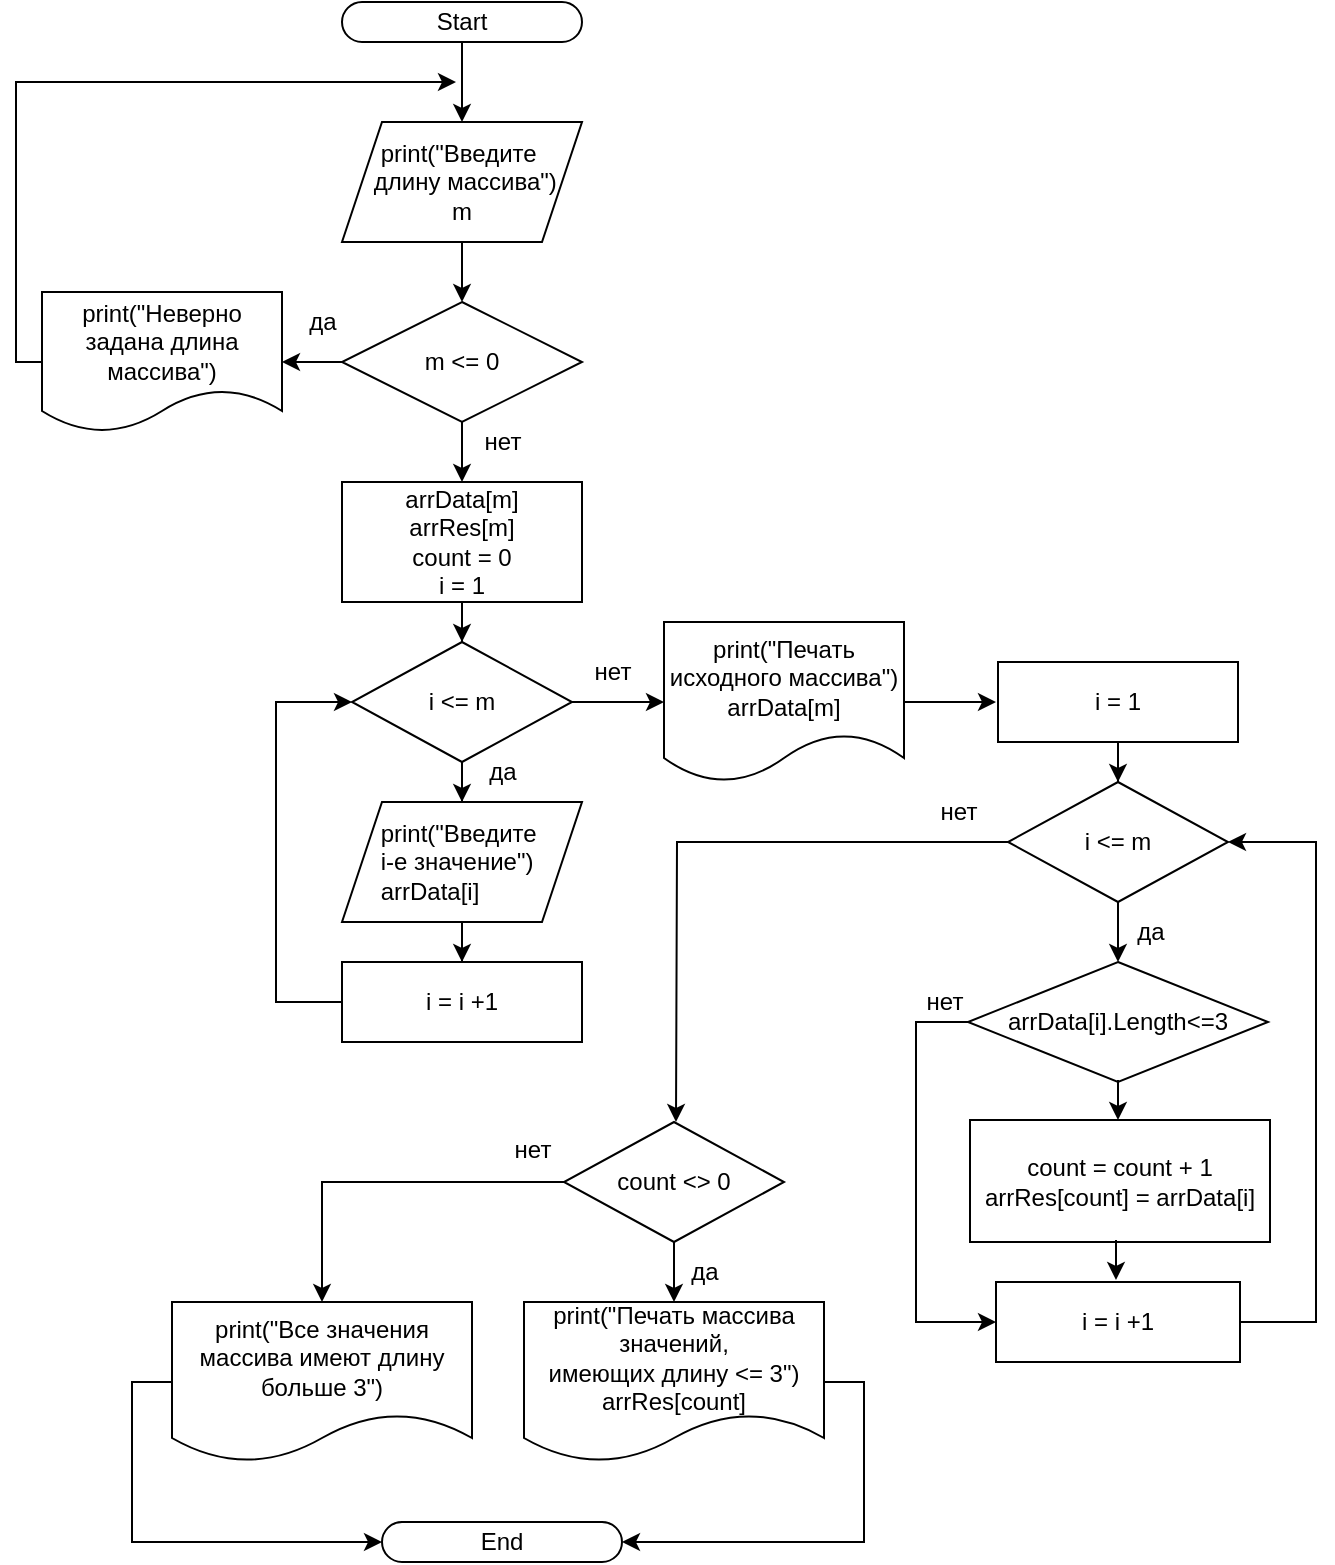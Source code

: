 <mxfile version="20.8.10" type="device"><diagram id="qmtce-Q9oafv_YTdBibC" name="Алгоритм программы"><mxGraphModel dx="1036" dy="1775" grid="1" gridSize="10" guides="1" tooltips="1" connect="1" arrows="1" fold="1" page="1" pageScale="1" pageWidth="827" pageHeight="1169" math="0" shadow="0"><root><mxCell id="0"/><mxCell id="1" parent="0"/><mxCell id="5l9IlrThDvZC1cE0xnB5-3" value="" style="edgeStyle=orthogonalEdgeStyle;rounded=0;orthogonalLoop=1;jettySize=auto;html=1;" parent="1" source="5l9IlrThDvZC1cE0xnB5-1" target="5l9IlrThDvZC1cE0xnB5-2" edge="1"><mxGeometry relative="1" as="geometry"/></mxCell><mxCell id="5l9IlrThDvZC1cE0xnB5-1" value="Start" style="rounded=1;whiteSpace=wrap;html=1;arcSize=50;" parent="1" vertex="1"><mxGeometry x="193" y="-1160" width="120" height="20" as="geometry"/></mxCell><mxCell id="9s0QwgTD6ydYw5uyXTK1-2" value="" style="edgeStyle=orthogonalEdgeStyle;rounded=0;orthogonalLoop=1;jettySize=auto;html=1;" parent="1" source="5l9IlrThDvZC1cE0xnB5-2" target="9s0QwgTD6ydYw5uyXTK1-1" edge="1"><mxGeometry relative="1" as="geometry"/></mxCell><mxCell id="5l9IlrThDvZC1cE0xnB5-2" value="print(&quot;Введите&amp;nbsp; &amp;nbsp;длину массива&quot;)&lt;br&gt;m" style="shape=parallelogram;perimeter=parallelogramPerimeter;whiteSpace=wrap;html=1;fixedSize=1;" parent="1" vertex="1"><mxGeometry x="193" y="-1100" width="120" height="60" as="geometry"/></mxCell><mxCell id="9s0QwgTD6ydYw5uyXTK1-4" value="" style="edgeStyle=orthogonalEdgeStyle;rounded=0;orthogonalLoop=1;jettySize=auto;html=1;" parent="1" source="9s0QwgTD6ydYw5uyXTK1-1" target="9s0QwgTD6ydYw5uyXTK1-3" edge="1"><mxGeometry relative="1" as="geometry"/></mxCell><mxCell id="9s0QwgTD6ydYw5uyXTK1-7" value="" style="edgeStyle=orthogonalEdgeStyle;rounded=0;orthogonalLoop=1;jettySize=auto;html=1;" parent="1" source="9s0QwgTD6ydYw5uyXTK1-1" target="9s0QwgTD6ydYw5uyXTK1-6" edge="1"><mxGeometry relative="1" as="geometry"/></mxCell><mxCell id="9s0QwgTD6ydYw5uyXTK1-1" value="m &amp;lt;= 0" style="rhombus;whiteSpace=wrap;html=1;" parent="1" vertex="1"><mxGeometry x="193" y="-1010" width="120" height="60" as="geometry"/></mxCell><mxCell id="9s0QwgTD6ydYw5uyXTK1-11" value="" style="edgeStyle=orthogonalEdgeStyle;rounded=0;orthogonalLoop=1;jettySize=auto;html=1;" parent="1" source="9s0QwgTD6ydYw5uyXTK1-3" target="9s0QwgTD6ydYw5uyXTK1-10" edge="1"><mxGeometry relative="1" as="geometry"/></mxCell><mxCell id="9s0QwgTD6ydYw5uyXTK1-3" value="arrData[m]&lt;br&gt;arrRes[m]&lt;br&gt;count = 0&lt;br&gt;i = 1" style="whiteSpace=wrap;html=1;" parent="1" vertex="1"><mxGeometry x="193" y="-920" width="120" height="60" as="geometry"/></mxCell><mxCell id="9s0QwgTD6ydYw5uyXTK1-5" value="нет" style="text;html=1;align=center;verticalAlign=middle;resizable=0;points=[];autosize=1;strokeColor=none;fillColor=none;" parent="1" vertex="1"><mxGeometry x="253" y="-955" width="40" height="30" as="geometry"/></mxCell><mxCell id="9s0QwgTD6ydYw5uyXTK1-9" style="edgeStyle=orthogonalEdgeStyle;rounded=0;orthogonalLoop=1;jettySize=auto;html=1;" parent="1" source="9s0QwgTD6ydYw5uyXTK1-6" edge="1"><mxGeometry relative="1" as="geometry"><mxPoint x="250" y="-1120" as="targetPoint"/><Array as="points"><mxPoint x="30" y="-980"/><mxPoint x="30" y="-1120"/></Array></mxGeometry></mxCell><mxCell id="9s0QwgTD6ydYw5uyXTK1-6" value="print(&quot;Неверно задана длина массива&quot;)" style="shape=document;whiteSpace=wrap;html=1;boundedLbl=1;" parent="1" vertex="1"><mxGeometry x="43" y="-1015" width="120" height="70" as="geometry"/></mxCell><mxCell id="9s0QwgTD6ydYw5uyXTK1-8" value="да" style="text;html=1;align=center;verticalAlign=middle;resizable=0;points=[];autosize=1;strokeColor=none;fillColor=none;" parent="1" vertex="1"><mxGeometry x="163" y="-1015" width="40" height="30" as="geometry"/></mxCell><mxCell id="9s0QwgTD6ydYw5uyXTK1-14" value="" style="edgeStyle=orthogonalEdgeStyle;rounded=0;orthogonalLoop=1;jettySize=auto;html=1;" parent="1" source="9s0QwgTD6ydYw5uyXTK1-10" target="9s0QwgTD6ydYw5uyXTK1-13" edge="1"><mxGeometry relative="1" as="geometry"/></mxCell><mxCell id="9s0QwgTD6ydYw5uyXTK1-20" value="" style="edgeStyle=orthogonalEdgeStyle;rounded=0;orthogonalLoop=1;jettySize=auto;html=1;" parent="1" source="9s0QwgTD6ydYw5uyXTK1-10" target="9s0QwgTD6ydYw5uyXTK1-19" edge="1"><mxGeometry relative="1" as="geometry"/></mxCell><mxCell id="9s0QwgTD6ydYw5uyXTK1-10" value="i &amp;lt;= m" style="rhombus;whiteSpace=wrap;html=1;" parent="1" vertex="1"><mxGeometry x="198" y="-840" width="110" height="60" as="geometry"/></mxCell><mxCell id="9s0QwgTD6ydYw5uyXTK1-17" value="" style="edgeStyle=orthogonalEdgeStyle;rounded=0;orthogonalLoop=1;jettySize=auto;html=1;" parent="1" source="9s0QwgTD6ydYw5uyXTK1-13" target="9s0QwgTD6ydYw5uyXTK1-16" edge="1"><mxGeometry relative="1" as="geometry"/></mxCell><mxCell id="9s0QwgTD6ydYw5uyXTK1-13" value="&lt;div style=&quot;text-align: justify;&quot;&gt;&lt;span style=&quot;background-color: initial;&quot;&gt;print(&quot;Введите&amp;nbsp;&lt;/span&gt;&lt;/div&gt;&lt;div style=&quot;text-align: justify;&quot;&gt;&lt;span style=&quot;background-color: initial;&quot;&gt;i-e значение&quot;)&lt;/span&gt;&lt;/div&gt;&lt;div style=&quot;text-align: justify;&quot;&gt;arrData[i]&lt;/div&gt;" style="shape=parallelogram;perimeter=parallelogramPerimeter;whiteSpace=wrap;html=1;fixedSize=1;" parent="1" vertex="1"><mxGeometry x="193" y="-760" width="120" height="60" as="geometry"/></mxCell><mxCell id="9s0QwgTD6ydYw5uyXTK1-15" value="да" style="text;html=1;align=center;verticalAlign=middle;resizable=0;points=[];autosize=1;strokeColor=none;fillColor=none;" parent="1" vertex="1"><mxGeometry x="253" y="-790" width="40" height="30" as="geometry"/></mxCell><mxCell id="9s0QwgTD6ydYw5uyXTK1-18" value="" style="edgeStyle=orthogonalEdgeStyle;rounded=0;orthogonalLoop=1;jettySize=auto;html=1;entryX=0;entryY=0.5;entryDx=0;entryDy=0;" parent="1" source="9s0QwgTD6ydYw5uyXTK1-16" target="9s0QwgTD6ydYw5uyXTK1-10" edge="1"><mxGeometry relative="1" as="geometry"><mxPoint x="150" y="-760" as="targetPoint"/><Array as="points"><mxPoint x="160" y="-660"/><mxPoint x="160" y="-810"/></Array></mxGeometry></mxCell><mxCell id="9s0QwgTD6ydYw5uyXTK1-16" value="i = i +1" style="whiteSpace=wrap;html=1;" parent="1" vertex="1"><mxGeometry x="193" y="-680" width="120" height="40" as="geometry"/></mxCell><mxCell id="9s0QwgTD6ydYw5uyXTK1-22" value="" style="edgeStyle=orthogonalEdgeStyle;rounded=0;orthogonalLoop=1;jettySize=auto;html=1;" parent="1" source="9s0QwgTD6ydYw5uyXTK1-19" edge="1"><mxGeometry relative="1" as="geometry"><mxPoint x="520" y="-810" as="targetPoint"/></mxGeometry></mxCell><mxCell id="9s0QwgTD6ydYw5uyXTK1-19" value="print(&quot;Печать исходного массива&quot;)&lt;br&gt;arrData[m]" style="shape=document;whiteSpace=wrap;html=1;boundedLbl=1;" parent="1" vertex="1"><mxGeometry x="354" y="-850" width="120" height="80" as="geometry"/></mxCell><mxCell id="9s0QwgTD6ydYw5uyXTK1-27" value="" style="edgeStyle=orthogonalEdgeStyle;rounded=0;orthogonalLoop=1;jettySize=auto;html=1;entryX=0.5;entryY=0;entryDx=0;entryDy=0;" parent="1" source="9s0QwgTD6ydYw5uyXTK1-21" target="9s0QwgTD6ydYw5uyXTK1-23" edge="1"><mxGeometry relative="1" as="geometry"><mxPoint x="582" y="-760" as="targetPoint"/></mxGeometry></mxCell><mxCell id="9s0QwgTD6ydYw5uyXTK1-21" value="i = 1" style="whiteSpace=wrap;html=1;" parent="1" vertex="1"><mxGeometry x="521" y="-830" width="120" height="40" as="geometry"/></mxCell><mxCell id="9s0QwgTD6ydYw5uyXTK1-28" value="" style="edgeStyle=orthogonalEdgeStyle;rounded=0;orthogonalLoop=1;jettySize=auto;html=1;entryX=0.5;entryY=0;entryDx=0;entryDy=0;" parent="1" source="9s0QwgTD6ydYw5uyXTK1-23" target="9s0QwgTD6ydYw5uyXTK1-24" edge="1"><mxGeometry relative="1" as="geometry"/></mxCell><mxCell id="9s0QwgTD6ydYw5uyXTK1-39" style="edgeStyle=orthogonalEdgeStyle;rounded=0;orthogonalLoop=1;jettySize=auto;html=1;exitX=0;exitY=0.5;exitDx=0;exitDy=0;" parent="1" source="9s0QwgTD6ydYw5uyXTK1-23" edge="1"><mxGeometry relative="1" as="geometry"><mxPoint x="360.0" y="-600" as="targetPoint"/></mxGeometry></mxCell><mxCell id="9s0QwgTD6ydYw5uyXTK1-23" value="i &amp;lt;= m" style="rhombus;whiteSpace=wrap;html=1;" parent="1" vertex="1"><mxGeometry x="526" y="-770" width="110" height="60" as="geometry"/></mxCell><mxCell id="9s0QwgTD6ydYw5uyXTK1-36" style="edgeStyle=orthogonalEdgeStyle;rounded=0;orthogonalLoop=1;jettySize=auto;html=1;exitX=0;exitY=0.5;exitDx=0;exitDy=0;entryX=0;entryY=0.5;entryDx=0;entryDy=0;" parent="1" source="9s0QwgTD6ydYw5uyXTK1-24" target="9s0QwgTD6ydYw5uyXTK1-26" edge="1"><mxGeometry relative="1" as="geometry"><Array as="points"><mxPoint x="480" y="-650"/><mxPoint x="480" y="-500"/></Array></mxGeometry></mxCell><mxCell id="9s0QwgTD6ydYw5uyXTK1-24" value="arrData[i].Length&amp;lt;=3" style="rhombus;whiteSpace=wrap;html=1;" parent="1" vertex="1"><mxGeometry x="506" y="-680" width="150" height="60" as="geometry"/></mxCell><mxCell id="9s0QwgTD6ydYw5uyXTK1-25" value="count = count + 1&lt;br&gt;arrRes[count] = arrData[i]" style="whiteSpace=wrap;html=1;" parent="1" vertex="1"><mxGeometry x="507" y="-601" width="150" height="61" as="geometry"/></mxCell><mxCell id="9s0QwgTD6ydYw5uyXTK1-37" style="edgeStyle=orthogonalEdgeStyle;rounded=0;orthogonalLoop=1;jettySize=auto;html=1;exitX=1;exitY=0.5;exitDx=0;exitDy=0;entryX=1;entryY=0.5;entryDx=0;entryDy=0;" parent="1" source="9s0QwgTD6ydYw5uyXTK1-26" target="9s0QwgTD6ydYw5uyXTK1-23" edge="1"><mxGeometry relative="1" as="geometry"><Array as="points"><mxPoint x="680" y="-500"/><mxPoint x="680" y="-740"/></Array></mxGeometry></mxCell><mxCell id="9s0QwgTD6ydYw5uyXTK1-26" value="i = i +1" style="whiteSpace=wrap;html=1;" parent="1" vertex="1"><mxGeometry x="520" y="-520" width="122" height="40" as="geometry"/></mxCell><mxCell id="9s0QwgTD6ydYw5uyXTK1-29" value="" style="edgeStyle=orthogonalEdgeStyle;rounded=0;orthogonalLoop=1;jettySize=auto;html=1;entryX=0.5;entryY=0;entryDx=0;entryDy=0;" parent="1" edge="1"><mxGeometry relative="1" as="geometry"><mxPoint x="581" y="-621" as="sourcePoint"/><mxPoint x="581" y="-601" as="targetPoint"/></mxGeometry></mxCell><mxCell id="9s0QwgTD6ydYw5uyXTK1-30" value="да" style="text;html=1;align=center;verticalAlign=middle;resizable=0;points=[];autosize=1;strokeColor=none;fillColor=none;" parent="1" vertex="1"><mxGeometry x="577" y="-710" width="40" height="30" as="geometry"/></mxCell><mxCell id="9s0QwgTD6ydYw5uyXTK1-31" value="да" style="text;html=1;align=center;verticalAlign=middle;resizable=0;points=[];autosize=1;strokeColor=none;fillColor=none;" parent="1" vertex="1"><mxGeometry x="354" y="-540" width="40" height="30" as="geometry"/></mxCell><mxCell id="9s0QwgTD6ydYw5uyXTK1-32" value="" style="edgeStyle=orthogonalEdgeStyle;rounded=0;orthogonalLoop=1;jettySize=auto;html=1;" parent="1" edge="1"><mxGeometry relative="1" as="geometry"><mxPoint x="580" y="-541" as="sourcePoint"/><mxPoint x="580" y="-521" as="targetPoint"/></mxGeometry></mxCell><mxCell id="9s0QwgTD6ydYw5uyXTK1-35" value="нет" style="text;html=1;align=center;verticalAlign=middle;resizable=0;points=[];autosize=1;strokeColor=none;fillColor=none;" parent="1" vertex="1"><mxGeometry x="308" y="-840" width="40" height="30" as="geometry"/></mxCell><mxCell id="9s0QwgTD6ydYw5uyXTK1-38" value="нет" style="text;html=1;align=center;verticalAlign=middle;resizable=0;points=[];autosize=1;strokeColor=none;fillColor=none;" parent="1" vertex="1"><mxGeometry x="474" y="-675" width="40" height="30" as="geometry"/></mxCell><mxCell id="9s0QwgTD6ydYw5uyXTK1-40" value="нет" style="text;html=1;align=center;verticalAlign=middle;resizable=0;points=[];autosize=1;strokeColor=none;fillColor=none;" parent="1" vertex="1"><mxGeometry x="481" y="-770" width="40" height="30" as="geometry"/></mxCell><mxCell id="kRzCfYrsch48_WM7TOjm-6" value="" style="edgeStyle=orthogonalEdgeStyle;rounded=0;orthogonalLoop=1;jettySize=auto;html=1;" parent="1" source="kRzCfYrsch48_WM7TOjm-1" target="kRzCfYrsch48_WM7TOjm-2" edge="1"><mxGeometry relative="1" as="geometry"/></mxCell><mxCell id="kRzCfYrsch48_WM7TOjm-7" style="edgeStyle=orthogonalEdgeStyle;rounded=0;orthogonalLoop=1;jettySize=auto;html=1;entryX=0.5;entryY=0;entryDx=0;entryDy=0;" parent="1" source="kRzCfYrsch48_WM7TOjm-1" target="kRzCfYrsch48_WM7TOjm-5" edge="1"><mxGeometry relative="1" as="geometry"/></mxCell><mxCell id="kRzCfYrsch48_WM7TOjm-1" value="count &amp;lt;&amp;gt; 0" style="rhombus;whiteSpace=wrap;html=1;" parent="1" vertex="1"><mxGeometry x="304" y="-600" width="110" height="60" as="geometry"/></mxCell><mxCell id="kRzCfYrsch48_WM7TOjm-13" style="edgeStyle=orthogonalEdgeStyle;rounded=0;orthogonalLoop=1;jettySize=auto;html=1;exitX=1;exitY=0.5;exitDx=0;exitDy=0;entryX=1;entryY=0.5;entryDx=0;entryDy=0;" parent="1" source="kRzCfYrsch48_WM7TOjm-2" target="kRzCfYrsch48_WM7TOjm-10" edge="1"><mxGeometry relative="1" as="geometry"><mxPoint x="340" y="-380" as="targetPoint"/><Array as="points"><mxPoint x="454" y="-470"/><mxPoint x="454" y="-390"/></Array></mxGeometry></mxCell><mxCell id="kRzCfYrsch48_WM7TOjm-2" value="print(&quot;Печать массива значений,&lt;br&gt;имеющих длину &amp;lt;= 3&quot;)&lt;br&gt;arrRes[count]" style="shape=document;whiteSpace=wrap;html=1;boundedLbl=1;" parent="1" vertex="1"><mxGeometry x="284" y="-510" width="150" height="80" as="geometry"/></mxCell><mxCell id="kRzCfYrsch48_WM7TOjm-14" style="edgeStyle=orthogonalEdgeStyle;rounded=0;orthogonalLoop=1;jettySize=auto;html=1;exitX=0;exitY=0.5;exitDx=0;exitDy=0;entryX=0;entryY=0.5;entryDx=0;entryDy=0;" parent="1" source="kRzCfYrsch48_WM7TOjm-5" target="kRzCfYrsch48_WM7TOjm-10" edge="1"><mxGeometry relative="1" as="geometry"/></mxCell><mxCell id="kRzCfYrsch48_WM7TOjm-5" value="print(&quot;Все значения массива имеют длину больше 3&lt;span style=&quot;background-color: initial;&quot;&gt;&quot;)&lt;/span&gt;&lt;br&gt;" style="shape=document;whiteSpace=wrap;html=1;boundedLbl=1;" parent="1" vertex="1"><mxGeometry x="108" y="-510" width="150" height="80" as="geometry"/></mxCell><mxCell id="kRzCfYrsch48_WM7TOjm-8" value="нет" style="text;html=1;align=center;verticalAlign=middle;resizable=0;points=[];autosize=1;strokeColor=none;fillColor=none;" parent="1" vertex="1"><mxGeometry x="268" y="-601" width="40" height="30" as="geometry"/></mxCell><mxCell id="kRzCfYrsch48_WM7TOjm-10" value="End" style="rounded=1;whiteSpace=wrap;html=1;arcSize=50;" parent="1" vertex="1"><mxGeometry x="213" y="-400" width="120" height="20" as="geometry"/></mxCell></root></mxGraphModel></diagram></mxfile>